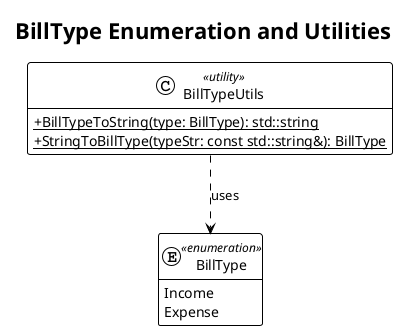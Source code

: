 @startuml
!theme plain
skinparam classAttributeIconSize 0
hide empty members
title BillType Enumeration and Utilities

enum BillType <<enumeration>> {
  Income
  Expense
}

class BillTypeUtils <<utility>> {
  + {static} BillTypeToString(type: BillType): std::string
  + {static} StringToBillType(typeStr: const std::string&): BillType
}

' The utility functions depend on and operate on the BillType enum.
BillTypeUtils ..> BillType : uses

@enduml